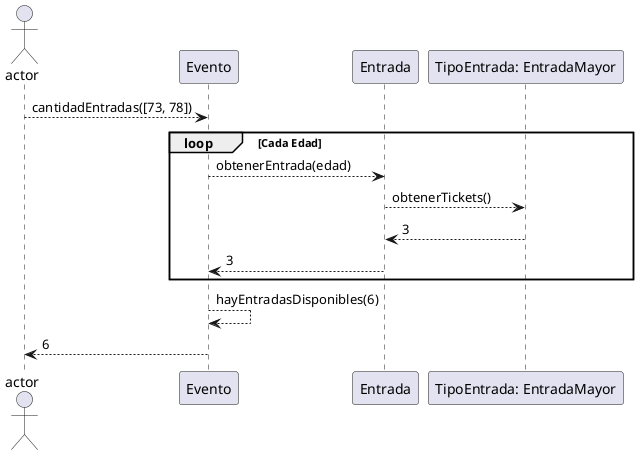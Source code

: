 @startuml
'https://plantuml.com/class-diagram

Actor actor

participant Evento as event
participant Entrada as entrada
participant "TipoEntrada: EntradaMayor" as tipo

actor --> event: cantidadEntradas([73, 78])
loop Cada Edad
    event --> entrada: obtenerEntrada(edad)
    entrada --> tipo: obtenerTickets()
    return 3
    entrada --> event: 3
end



event --> event: hayEntradasDisponibles(6)
event --> actor: 6
@enduml